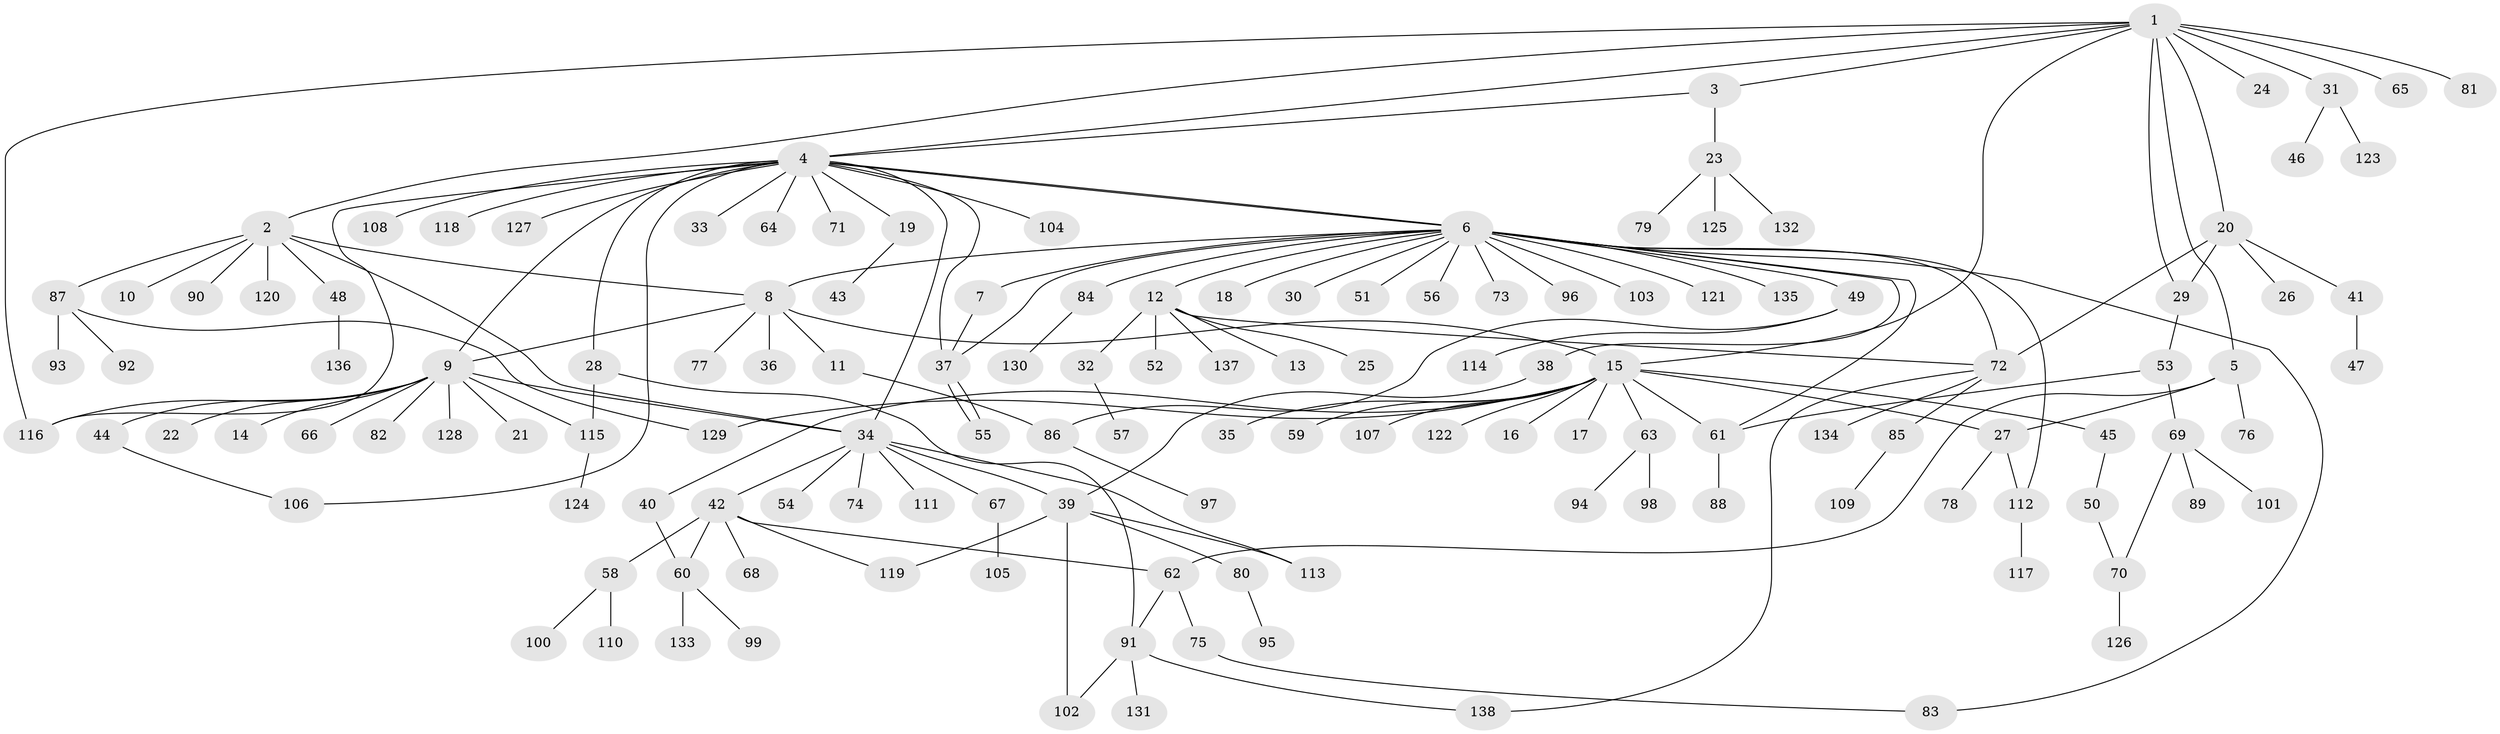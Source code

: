 // Generated by graph-tools (version 1.1) at 2025/49/03/09/25 03:49:51]
// undirected, 138 vertices, 170 edges
graph export_dot {
graph [start="1"]
  node [color=gray90,style=filled];
  1;
  2;
  3;
  4;
  5;
  6;
  7;
  8;
  9;
  10;
  11;
  12;
  13;
  14;
  15;
  16;
  17;
  18;
  19;
  20;
  21;
  22;
  23;
  24;
  25;
  26;
  27;
  28;
  29;
  30;
  31;
  32;
  33;
  34;
  35;
  36;
  37;
  38;
  39;
  40;
  41;
  42;
  43;
  44;
  45;
  46;
  47;
  48;
  49;
  50;
  51;
  52;
  53;
  54;
  55;
  56;
  57;
  58;
  59;
  60;
  61;
  62;
  63;
  64;
  65;
  66;
  67;
  68;
  69;
  70;
  71;
  72;
  73;
  74;
  75;
  76;
  77;
  78;
  79;
  80;
  81;
  82;
  83;
  84;
  85;
  86;
  87;
  88;
  89;
  90;
  91;
  92;
  93;
  94;
  95;
  96;
  97;
  98;
  99;
  100;
  101;
  102;
  103;
  104;
  105;
  106;
  107;
  108;
  109;
  110;
  111;
  112;
  113;
  114;
  115;
  116;
  117;
  118;
  119;
  120;
  121;
  122;
  123;
  124;
  125;
  126;
  127;
  128;
  129;
  130;
  131;
  132;
  133;
  134;
  135;
  136;
  137;
  138;
  1 -- 2;
  1 -- 3;
  1 -- 4;
  1 -- 5;
  1 -- 15;
  1 -- 20;
  1 -- 24;
  1 -- 29;
  1 -- 31;
  1 -- 65;
  1 -- 81;
  1 -- 116;
  2 -- 8;
  2 -- 10;
  2 -- 34;
  2 -- 48;
  2 -- 87;
  2 -- 90;
  2 -- 120;
  3 -- 4;
  3 -- 23;
  4 -- 6;
  4 -- 6;
  4 -- 9;
  4 -- 19;
  4 -- 28;
  4 -- 33;
  4 -- 34;
  4 -- 37;
  4 -- 64;
  4 -- 71;
  4 -- 104;
  4 -- 106;
  4 -- 108;
  4 -- 116;
  4 -- 118;
  4 -- 127;
  5 -- 27;
  5 -- 62;
  5 -- 76;
  6 -- 7;
  6 -- 8;
  6 -- 12;
  6 -- 18;
  6 -- 30;
  6 -- 37;
  6 -- 38;
  6 -- 49;
  6 -- 51;
  6 -- 56;
  6 -- 61;
  6 -- 72;
  6 -- 73;
  6 -- 83;
  6 -- 84;
  6 -- 96;
  6 -- 103;
  6 -- 112;
  6 -- 121;
  6 -- 135;
  7 -- 37;
  8 -- 9;
  8 -- 11;
  8 -- 15;
  8 -- 36;
  8 -- 77;
  9 -- 14;
  9 -- 21;
  9 -- 22;
  9 -- 34;
  9 -- 44;
  9 -- 66;
  9 -- 82;
  9 -- 115;
  9 -- 116;
  9 -- 128;
  11 -- 86;
  12 -- 13;
  12 -- 25;
  12 -- 32;
  12 -- 52;
  12 -- 72;
  12 -- 137;
  15 -- 16;
  15 -- 17;
  15 -- 27;
  15 -- 35;
  15 -- 40;
  15 -- 45;
  15 -- 59;
  15 -- 61;
  15 -- 63;
  15 -- 107;
  15 -- 122;
  15 -- 129;
  19 -- 43;
  20 -- 26;
  20 -- 29;
  20 -- 41;
  20 -- 72;
  23 -- 79;
  23 -- 125;
  23 -- 132;
  27 -- 78;
  27 -- 112;
  28 -- 91;
  28 -- 115;
  29 -- 53;
  31 -- 46;
  31 -- 123;
  32 -- 57;
  34 -- 39;
  34 -- 42;
  34 -- 54;
  34 -- 67;
  34 -- 74;
  34 -- 111;
  34 -- 113;
  37 -- 55;
  37 -- 55;
  38 -- 39;
  39 -- 80;
  39 -- 102;
  39 -- 113;
  39 -- 119;
  40 -- 60;
  41 -- 47;
  42 -- 58;
  42 -- 60;
  42 -- 62;
  42 -- 68;
  42 -- 119;
  44 -- 106;
  45 -- 50;
  48 -- 136;
  49 -- 86;
  49 -- 114;
  50 -- 70;
  53 -- 61;
  53 -- 69;
  58 -- 100;
  58 -- 110;
  60 -- 99;
  60 -- 133;
  61 -- 88;
  62 -- 75;
  62 -- 91;
  63 -- 94;
  63 -- 98;
  67 -- 105;
  69 -- 70;
  69 -- 89;
  69 -- 101;
  70 -- 126;
  72 -- 85;
  72 -- 134;
  72 -- 138;
  75 -- 83;
  80 -- 95;
  84 -- 130;
  85 -- 109;
  86 -- 97;
  87 -- 92;
  87 -- 93;
  87 -- 129;
  91 -- 102;
  91 -- 131;
  91 -- 138;
  112 -- 117;
  115 -- 124;
}
